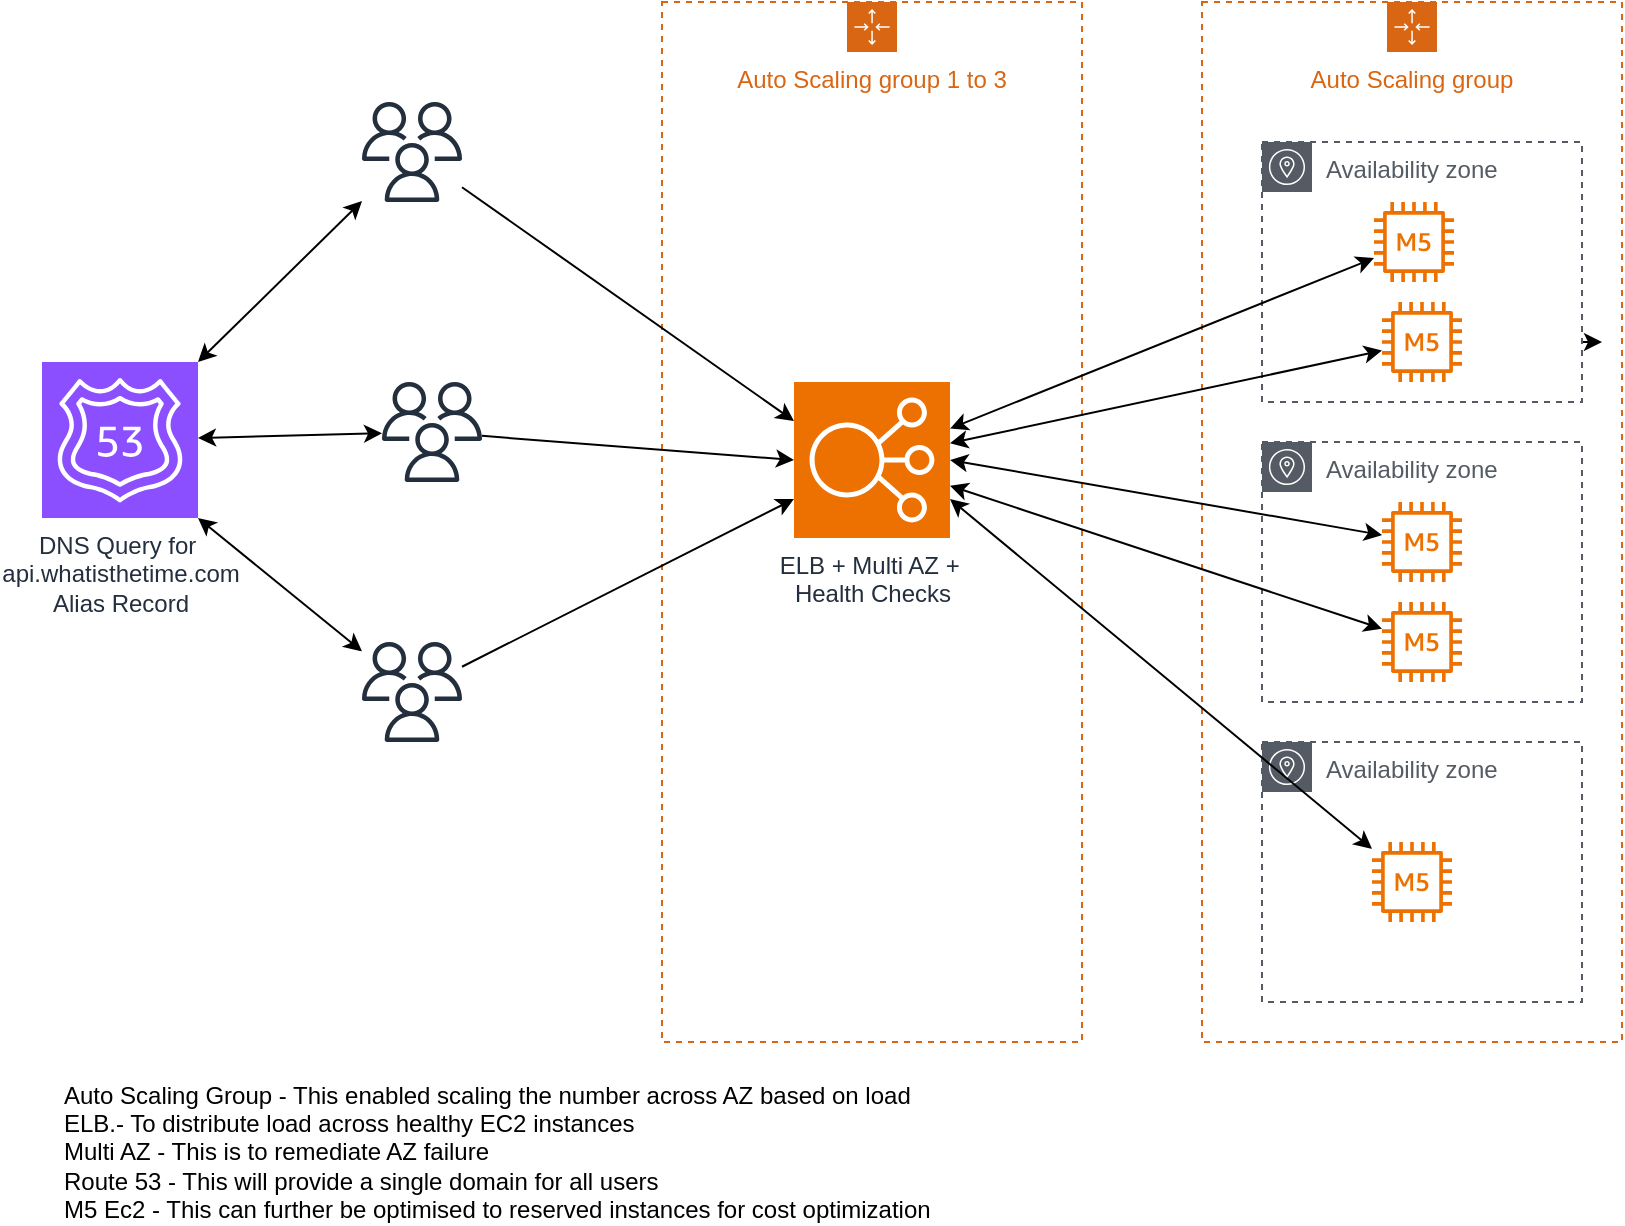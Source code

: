<mxfile version="24.8.3">
  <diagram name="Page-1" id="JNNMsCdFVjWHwH4HeEpe">
    <mxGraphModel dx="1122" dy="676" grid="1" gridSize="10" guides="1" tooltips="1" connect="1" arrows="1" fold="1" page="1" pageScale="1" pageWidth="850" pageHeight="1100" math="0" shadow="0">
      <root>
        <mxCell id="0" />
        <mxCell id="1" parent="0" />
        <mxCell id="EtlvLcI5YiUNyRkpiE0m-1" value="" style="sketch=0;outlineConnect=0;fontColor=#232F3E;gradientColor=none;fillColor=#232F3D;strokeColor=none;dashed=0;verticalLabelPosition=bottom;verticalAlign=top;align=center;html=1;fontSize=12;fontStyle=0;aspect=fixed;pointerEvents=1;shape=mxgraph.aws4.users;" vertex="1" parent="1">
          <mxGeometry x="200" y="150" width="50" height="50" as="geometry" />
        </mxCell>
        <mxCell id="EtlvLcI5YiUNyRkpiE0m-6" style="edgeStyle=orthogonalEdgeStyle;rounded=0;orthogonalLoop=1;jettySize=auto;html=1;exitX=1;exitY=0.5;exitDx=0;exitDy=0;" edge="1" parent="1">
          <mxGeometry relative="1" as="geometry">
            <mxPoint x="820" y="270" as="targetPoint" />
            <mxPoint x="810" y="270" as="sourcePoint" />
          </mxGeometry>
        </mxCell>
        <mxCell id="EtlvLcI5YiUNyRkpiE0m-4" value="Auto Scaling group" style="points=[[0,0],[0.25,0],[0.5,0],[0.75,0],[1,0],[1,0.25],[1,0.5],[1,0.75],[1,1],[0.75,1],[0.5,1],[0.25,1],[0,1],[0,0.75],[0,0.5],[0,0.25]];outlineConnect=0;gradientColor=none;html=1;whiteSpace=wrap;fontSize=12;fontStyle=0;container=1;pointerEvents=0;collapsible=0;recursiveResize=0;shape=mxgraph.aws4.groupCenter;grIcon=mxgraph.aws4.group_auto_scaling_group;grStroke=1;strokeColor=#D86613;fillColor=none;verticalAlign=top;align=center;fontColor=#D86613;dashed=1;spacingTop=25;" vertex="1" parent="1">
          <mxGeometry x="620" y="100" width="210" height="520" as="geometry" />
        </mxCell>
        <mxCell id="EtlvLcI5YiUNyRkpiE0m-8" value="Availability zone" style="sketch=0;outlineConnect=0;gradientColor=none;html=1;whiteSpace=wrap;fontSize=12;fontStyle=0;shape=mxgraph.aws4.group;grIcon=mxgraph.aws4.group_availability_zone;strokeColor=#545B64;fillColor=none;verticalAlign=top;align=left;spacingLeft=30;fontColor=#545B64;dashed=1;" vertex="1" parent="EtlvLcI5YiUNyRkpiE0m-4">
          <mxGeometry x="30" y="70" width="160" height="130" as="geometry" />
        </mxCell>
        <mxCell id="EtlvLcI5YiUNyRkpiE0m-15" value="Availability zone" style="sketch=0;outlineConnect=0;gradientColor=none;html=1;whiteSpace=wrap;fontSize=12;fontStyle=0;shape=mxgraph.aws4.group;grIcon=mxgraph.aws4.group_availability_zone;strokeColor=#545B64;fillColor=none;verticalAlign=top;align=left;spacingLeft=30;fontColor=#545B64;dashed=1;" vertex="1" parent="EtlvLcI5YiUNyRkpiE0m-4">
          <mxGeometry x="30" y="220" width="160" height="130" as="geometry" />
        </mxCell>
        <mxCell id="EtlvLcI5YiUNyRkpiE0m-19" value="Availability zone" style="sketch=0;outlineConnect=0;gradientColor=none;html=1;whiteSpace=wrap;fontSize=12;fontStyle=0;shape=mxgraph.aws4.group;grIcon=mxgraph.aws4.group_availability_zone;strokeColor=#545B64;fillColor=none;verticalAlign=top;align=left;spacingLeft=30;fontColor=#545B64;dashed=1;" vertex="1" parent="EtlvLcI5YiUNyRkpiE0m-4">
          <mxGeometry x="30" y="370" width="160" height="130" as="geometry" />
        </mxCell>
        <mxCell id="EtlvLcI5YiUNyRkpiE0m-20" value="" style="sketch=0;outlineConnect=0;fontColor=#232F3E;gradientColor=none;fillColor=#ED7100;strokeColor=none;dashed=0;verticalLabelPosition=bottom;verticalAlign=top;align=center;html=1;fontSize=12;fontStyle=0;aspect=fixed;pointerEvents=1;shape=mxgraph.aws4.m5_instance;" vertex="1" parent="EtlvLcI5YiUNyRkpiE0m-4">
          <mxGeometry x="86" y="100" width="40" height="40" as="geometry" />
        </mxCell>
        <mxCell id="EtlvLcI5YiUNyRkpiE0m-26" value="" style="sketch=0;outlineConnect=0;fontColor=#232F3E;gradientColor=none;fillColor=#ED7100;strokeColor=none;dashed=0;verticalLabelPosition=bottom;verticalAlign=top;align=center;html=1;fontSize=12;fontStyle=0;aspect=fixed;pointerEvents=1;shape=mxgraph.aws4.m5_instance;" vertex="1" parent="EtlvLcI5YiUNyRkpiE0m-4">
          <mxGeometry x="90" y="150" width="40" height="40" as="geometry" />
        </mxCell>
        <mxCell id="EtlvLcI5YiUNyRkpiE0m-27" value="" style="sketch=0;outlineConnect=0;fontColor=#232F3E;gradientColor=none;fillColor=#ED7100;strokeColor=none;dashed=0;verticalLabelPosition=bottom;verticalAlign=top;align=center;html=1;fontSize=12;fontStyle=0;aspect=fixed;pointerEvents=1;shape=mxgraph.aws4.m5_instance;" vertex="1" parent="EtlvLcI5YiUNyRkpiE0m-4">
          <mxGeometry x="90" y="250" width="40" height="40" as="geometry" />
        </mxCell>
        <mxCell id="EtlvLcI5YiUNyRkpiE0m-28" value="" style="sketch=0;outlineConnect=0;fontColor=#232F3E;gradientColor=none;fillColor=#ED7100;strokeColor=none;dashed=0;verticalLabelPosition=bottom;verticalAlign=top;align=center;html=1;fontSize=12;fontStyle=0;aspect=fixed;pointerEvents=1;shape=mxgraph.aws4.m5_instance;" vertex="1" parent="EtlvLcI5YiUNyRkpiE0m-4">
          <mxGeometry x="90" y="300" width="40" height="40" as="geometry" />
        </mxCell>
        <mxCell id="EtlvLcI5YiUNyRkpiE0m-29" value="" style="sketch=0;outlineConnect=0;fontColor=#232F3E;gradientColor=none;fillColor=#ED7100;strokeColor=none;dashed=0;verticalLabelPosition=bottom;verticalAlign=top;align=center;html=1;fontSize=12;fontStyle=0;aspect=fixed;pointerEvents=1;shape=mxgraph.aws4.m5_instance;" vertex="1" parent="EtlvLcI5YiUNyRkpiE0m-4">
          <mxGeometry x="85" y="420" width="40" height="40" as="geometry" />
        </mxCell>
        <mxCell id="EtlvLcI5YiUNyRkpiE0m-7" value="Auto Scaling group 1 to 3" style="points=[[0,0],[0.25,0],[0.5,0],[0.75,0],[1,0],[1,0.25],[1,0.5],[1,0.75],[1,1],[0.75,1],[0.5,1],[0.25,1],[0,1],[0,0.75],[0,0.5],[0,0.25]];outlineConnect=0;gradientColor=none;html=1;whiteSpace=wrap;fontSize=12;fontStyle=0;container=1;pointerEvents=0;collapsible=0;recursiveResize=0;shape=mxgraph.aws4.groupCenter;grIcon=mxgraph.aws4.group_auto_scaling_group;grStroke=1;strokeColor=#D86613;fillColor=none;verticalAlign=top;align=center;fontColor=#D86613;dashed=1;spacingTop=25;" vertex="1" parent="1">
          <mxGeometry x="350" y="100" width="210" height="520" as="geometry" />
        </mxCell>
        <mxCell id="EtlvLcI5YiUNyRkpiE0m-36" value="ELB + Multi AZ +&amp;nbsp;&lt;div&gt;Health Checks&lt;/div&gt;" style="sketch=0;points=[[0,0,0],[0.25,0,0],[0.5,0,0],[0.75,0,0],[1,0,0],[0,1,0],[0.25,1,0],[0.5,1,0],[0.75,1,0],[1,1,0],[0,0.25,0],[0,0.5,0],[0,0.75,0],[1,0.25,0],[1,0.5,0],[1,0.75,0]];outlineConnect=0;fontColor=#232F3E;fillColor=#ED7100;strokeColor=#ffffff;dashed=0;verticalLabelPosition=bottom;verticalAlign=top;align=center;html=1;fontSize=12;fontStyle=0;aspect=fixed;shape=mxgraph.aws4.resourceIcon;resIcon=mxgraph.aws4.elastic_load_balancing;" vertex="1" parent="EtlvLcI5YiUNyRkpiE0m-7">
          <mxGeometry x="66" y="190" width="78" height="78" as="geometry" />
        </mxCell>
        <mxCell id="EtlvLcI5YiUNyRkpiE0m-30" value="DNS Query for&amp;nbsp;&lt;div&gt;api.whatisthetime.com&lt;/div&gt;&lt;div&gt;Alias Record&lt;/div&gt;" style="sketch=0;points=[[0,0,0],[0.25,0,0],[0.5,0,0],[0.75,0,0],[1,0,0],[0,1,0],[0.25,1,0],[0.5,1,0],[0.75,1,0],[1,1,0],[0,0.25,0],[0,0.5,0],[0,0.75,0],[1,0.25,0],[1,0.5,0],[1,0.75,0]];outlineConnect=0;fontColor=#232F3E;fillColor=#8C4FFF;strokeColor=#ffffff;dashed=0;verticalLabelPosition=bottom;verticalAlign=top;align=center;html=1;fontSize=12;fontStyle=0;aspect=fixed;shape=mxgraph.aws4.resourceIcon;resIcon=mxgraph.aws4.route_53;" vertex="1" parent="1">
          <mxGeometry x="40" y="280" width="78" height="78" as="geometry" />
        </mxCell>
        <mxCell id="EtlvLcI5YiUNyRkpiE0m-31" value="" style="sketch=0;outlineConnect=0;fontColor=#232F3E;gradientColor=none;fillColor=#232F3D;strokeColor=none;dashed=0;verticalLabelPosition=bottom;verticalAlign=top;align=center;html=1;fontSize=12;fontStyle=0;aspect=fixed;pointerEvents=1;shape=mxgraph.aws4.users;" vertex="1" parent="1">
          <mxGeometry x="210" y="290" width="50" height="50" as="geometry" />
        </mxCell>
        <mxCell id="EtlvLcI5YiUNyRkpiE0m-32" value="" style="sketch=0;outlineConnect=0;fontColor=#232F3E;gradientColor=none;fillColor=#232F3D;strokeColor=none;dashed=0;verticalLabelPosition=bottom;verticalAlign=top;align=center;html=1;fontSize=12;fontStyle=0;aspect=fixed;pointerEvents=1;shape=mxgraph.aws4.users;" vertex="1" parent="1">
          <mxGeometry x="200" y="420" width="50" height="50" as="geometry" />
        </mxCell>
        <mxCell id="EtlvLcI5YiUNyRkpiE0m-33" value="" style="endArrow=classic;startArrow=classic;html=1;rounded=0;" edge="1" parent="1" source="EtlvLcI5YiUNyRkpiE0m-30" target="EtlvLcI5YiUNyRkpiE0m-31">
          <mxGeometry width="50" height="50" relative="1" as="geometry">
            <mxPoint x="400" y="360" as="sourcePoint" />
            <mxPoint x="450" y="310" as="targetPoint" />
          </mxGeometry>
        </mxCell>
        <mxCell id="EtlvLcI5YiUNyRkpiE0m-34" value="" style="endArrow=classic;startArrow=classic;html=1;rounded=0;exitX=1;exitY=0;exitDx=0;exitDy=0;exitPerimeter=0;" edge="1" parent="1" source="EtlvLcI5YiUNyRkpiE0m-30" target="EtlvLcI5YiUNyRkpiE0m-1">
          <mxGeometry width="50" height="50" relative="1" as="geometry">
            <mxPoint x="128" y="328" as="sourcePoint" />
            <mxPoint x="220" y="326" as="targetPoint" />
          </mxGeometry>
        </mxCell>
        <mxCell id="EtlvLcI5YiUNyRkpiE0m-35" value="" style="endArrow=classic;startArrow=classic;html=1;rounded=0;exitX=1;exitY=1;exitDx=0;exitDy=0;exitPerimeter=0;" edge="1" parent="1" source="EtlvLcI5YiUNyRkpiE0m-30" target="EtlvLcI5YiUNyRkpiE0m-32">
          <mxGeometry width="50" height="50" relative="1" as="geometry">
            <mxPoint x="128" y="290" as="sourcePoint" />
            <mxPoint x="210" y="210" as="targetPoint" />
          </mxGeometry>
        </mxCell>
        <mxCell id="EtlvLcI5YiUNyRkpiE0m-37" value="" style="endArrow=classic;startArrow=classic;html=1;rounded=0;" edge="1" parent="1" source="EtlvLcI5YiUNyRkpiE0m-36" target="EtlvLcI5YiUNyRkpiE0m-20">
          <mxGeometry width="50" height="50" relative="1" as="geometry">
            <mxPoint x="128" y="290" as="sourcePoint" />
            <mxPoint x="210" y="210" as="targetPoint" />
          </mxGeometry>
        </mxCell>
        <mxCell id="EtlvLcI5YiUNyRkpiE0m-38" value="" style="endArrow=classic;startArrow=classic;html=1;rounded=0;" edge="1" parent="1" source="EtlvLcI5YiUNyRkpiE0m-36" target="EtlvLcI5YiUNyRkpiE0m-26">
          <mxGeometry width="50" height="50" relative="1" as="geometry">
            <mxPoint x="500" y="320" as="sourcePoint" />
            <mxPoint x="716" y="238" as="targetPoint" />
          </mxGeometry>
        </mxCell>
        <mxCell id="EtlvLcI5YiUNyRkpiE0m-39" value="" style="endArrow=classic;startArrow=classic;html=1;rounded=0;exitX=1;exitY=0.5;exitDx=0;exitDy=0;exitPerimeter=0;" edge="1" parent="1" source="EtlvLcI5YiUNyRkpiE0m-36" target="EtlvLcI5YiUNyRkpiE0m-27">
          <mxGeometry width="50" height="50" relative="1" as="geometry">
            <mxPoint x="510" y="330" as="sourcePoint" />
            <mxPoint x="720" y="284" as="targetPoint" />
          </mxGeometry>
        </mxCell>
        <mxCell id="EtlvLcI5YiUNyRkpiE0m-40" value="" style="endArrow=classic;startArrow=classic;html=1;rounded=0;" edge="1" parent="1" source="EtlvLcI5YiUNyRkpiE0m-36" target="EtlvLcI5YiUNyRkpiE0m-28">
          <mxGeometry width="50" height="50" relative="1" as="geometry">
            <mxPoint x="520" y="340" as="sourcePoint" />
            <mxPoint x="730" y="294" as="targetPoint" />
          </mxGeometry>
        </mxCell>
        <mxCell id="EtlvLcI5YiUNyRkpiE0m-41" value="" style="endArrow=classic;startArrow=classic;html=1;rounded=0;exitX=1;exitY=0.75;exitDx=0;exitDy=0;exitPerimeter=0;" edge="1" parent="1" source="EtlvLcI5YiUNyRkpiE0m-36" target="EtlvLcI5YiUNyRkpiE0m-29">
          <mxGeometry width="50" height="50" relative="1" as="geometry">
            <mxPoint x="530" y="350" as="sourcePoint" />
            <mxPoint x="740" y="304" as="targetPoint" />
          </mxGeometry>
        </mxCell>
        <mxCell id="EtlvLcI5YiUNyRkpiE0m-42" value="" style="endArrow=classic;html=1;rounded=0;entryX=0;entryY=0.25;entryDx=0;entryDy=0;entryPerimeter=0;" edge="1" parent="1" source="EtlvLcI5YiUNyRkpiE0m-1" target="EtlvLcI5YiUNyRkpiE0m-36">
          <mxGeometry width="50" height="50" relative="1" as="geometry">
            <mxPoint x="400" y="360" as="sourcePoint" />
            <mxPoint x="450" y="310" as="targetPoint" />
          </mxGeometry>
        </mxCell>
        <mxCell id="EtlvLcI5YiUNyRkpiE0m-43" value="" style="endArrow=classic;html=1;rounded=0;entryX=0;entryY=0.5;entryDx=0;entryDy=0;entryPerimeter=0;" edge="1" parent="1" source="EtlvLcI5YiUNyRkpiE0m-31" target="EtlvLcI5YiUNyRkpiE0m-36">
          <mxGeometry width="50" height="50" relative="1" as="geometry">
            <mxPoint x="260" y="203" as="sourcePoint" />
            <mxPoint x="426" y="320" as="targetPoint" />
          </mxGeometry>
        </mxCell>
        <mxCell id="EtlvLcI5YiUNyRkpiE0m-44" value="" style="endArrow=classic;html=1;rounded=0;entryX=0;entryY=0.75;entryDx=0;entryDy=0;entryPerimeter=0;" edge="1" parent="1" source="EtlvLcI5YiUNyRkpiE0m-32" target="EtlvLcI5YiUNyRkpiE0m-36">
          <mxGeometry width="50" height="50" relative="1" as="geometry">
            <mxPoint x="260" y="203" as="sourcePoint" />
            <mxPoint x="426" y="320" as="targetPoint" />
          </mxGeometry>
        </mxCell>
        <mxCell id="EtlvLcI5YiUNyRkpiE0m-45" value="Auto Scaling Group - This enabled scaling the number across AZ based on load&lt;div&gt;ELB.- To distribute load across healthy EC2 instances&lt;/div&gt;&lt;div&gt;Multi AZ - This is to remediate AZ failure&lt;/div&gt;&lt;div&gt;Route 53 - This will provide a single domain for all users&lt;/div&gt;&lt;div&gt;M5 Ec2 - This can further be optimised to reserved instances for cost optimization&lt;/div&gt;" style="text;html=1;align=left;verticalAlign=middle;whiteSpace=wrap;rounded=0;" vertex="1" parent="1">
          <mxGeometry x="49" y="660" width="611" height="30" as="geometry" />
        </mxCell>
      </root>
    </mxGraphModel>
  </diagram>
</mxfile>

